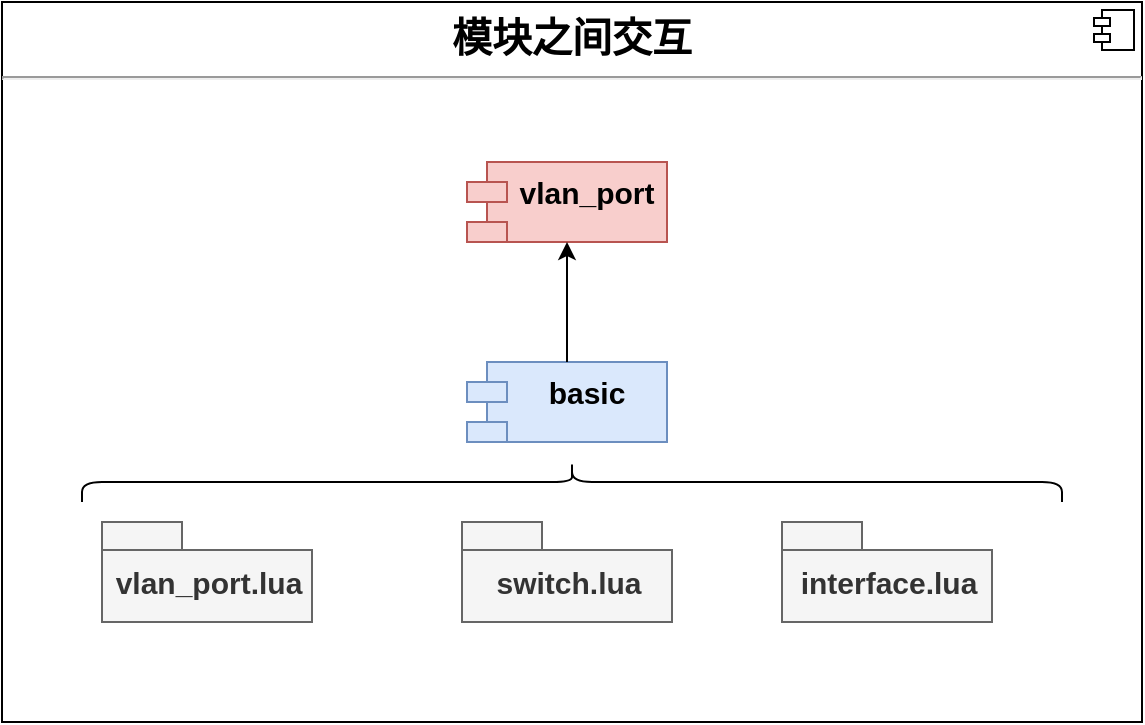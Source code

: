 <mxfile version="14.5.1" type="device"><diagram id="JsvhAGkUuEPMrfdv0neS" name="第 1 页"><mxGraphModel dx="1038" dy="607" grid="1" gridSize="10" guides="1" tooltips="1" connect="1" arrows="1" fold="1" page="1" pageScale="1" pageWidth="827" pageHeight="1169" math="0" shadow="0"><root><mxCell id="0"/><mxCell id="1" parent="0"/><mxCell id="Q9ZSFYY5qbaiG5O9RK_T-92" value="&lt;p style=&quot;margin: 6px 0px 0px ; text-align: center ; font-size: 20px&quot;&gt;&lt;b&gt;&lt;font style=&quot;font-size: 20px&quot;&gt;模&lt;/font&gt;&lt;font style=&quot;font-size: 20px&quot;&gt;块之间交互&lt;/font&gt;&lt;/b&gt;&lt;/p&gt;&lt;hr style=&quot;font-size: 14px&quot;&gt;&lt;p style=&quot;margin: 0px 0px 0px 8px ; font-size: 14px&quot;&gt;&lt;br&gt;&lt;/p&gt;" style="align=left;overflow=fill;html=1;dropTarget=0;" vertex="1" parent="1"><mxGeometry x="170" y="240" width="570" height="360" as="geometry"/></mxCell><mxCell id="Q9ZSFYY5qbaiG5O9RK_T-93" value="" style="shape=component;jettyWidth=8;jettyHeight=4;" vertex="1" parent="Q9ZSFYY5qbaiG5O9RK_T-92"><mxGeometry x="1" width="20" height="20" relative="1" as="geometry"><mxPoint x="-24" y="4" as="offset"/></mxGeometry></mxCell><mxCell id="Q9ZSFYY5qbaiG5O9RK_T-88" value="basic" style="shape=module;align=left;spacingLeft=20;align=center;verticalAlign=top;fontStyle=1;fontSize=15;fillColor=#dae8fc;strokeColor=#6c8ebf;" vertex="1" parent="1"><mxGeometry x="402.5" y="420" width="100" height="40" as="geometry"/></mxCell><mxCell id="Q9ZSFYY5qbaiG5O9RK_T-95" value="switch.lua" style="shape=folder;fontStyle=1;spacingTop=10;tabWidth=40;tabHeight=14;tabPosition=left;html=1;fontSize=15;fillColor=#f5f5f5;strokeColor=#666666;fontColor=#333333;" vertex="1" parent="1"><mxGeometry x="400" y="500" width="105" height="50" as="geometry"/></mxCell><mxCell id="Q9ZSFYY5qbaiG5O9RK_T-99" value="vlan_port" style="shape=module;align=left;spacingLeft=20;align=center;verticalAlign=top;fontStyle=1;fontSize=15;fillColor=#f8cecc;strokeColor=#b85450;" vertex="1" parent="1"><mxGeometry x="402.5" y="320" width="100" height="40" as="geometry"/></mxCell><mxCell id="Q9ZSFYY5qbaiG5O9RK_T-101" value="vlan_port.lua" style="shape=folder;fontStyle=1;spacingTop=10;tabWidth=40;tabHeight=14;tabPosition=left;html=1;fontSize=15;fillColor=#f5f5f5;strokeColor=#666666;fontColor=#333333;" vertex="1" parent="1"><mxGeometry x="220" y="500" width="105" height="50" as="geometry"/></mxCell><mxCell id="Q9ZSFYY5qbaiG5O9RK_T-103" value="interface.lua" style="shape=folder;fontStyle=1;spacingTop=10;tabWidth=40;tabHeight=14;tabPosition=left;html=1;fontSize=15;fillColor=#f5f5f5;strokeColor=#666666;fontColor=#333333;" vertex="1" parent="1"><mxGeometry x="560" y="500" width="105" height="50" as="geometry"/></mxCell><mxCell id="Q9ZSFYY5qbaiG5O9RK_T-106" value="" style="shape=curlyBracket;whiteSpace=wrap;html=1;rounded=1;fontSize=15;rotation=90;" vertex="1" parent="1"><mxGeometry x="445" y="235" width="20" height="490" as="geometry"/></mxCell><mxCell id="Q9ZSFYY5qbaiG5O9RK_T-108" value="" style="endArrow=classic;html=1;fontSize=15;exitX=0.5;exitY=0;exitDx=0;exitDy=0;entryX=0.5;entryY=1;entryDx=0;entryDy=0;" edge="1" parent="1" source="Q9ZSFYY5qbaiG5O9RK_T-88" target="Q9ZSFYY5qbaiG5O9RK_T-99"><mxGeometry width="50" height="50" relative="1" as="geometry"><mxPoint x="370" y="410" as="sourcePoint"/><mxPoint x="420" y="360" as="targetPoint"/></mxGeometry></mxCell></root></mxGraphModel></diagram></mxfile>